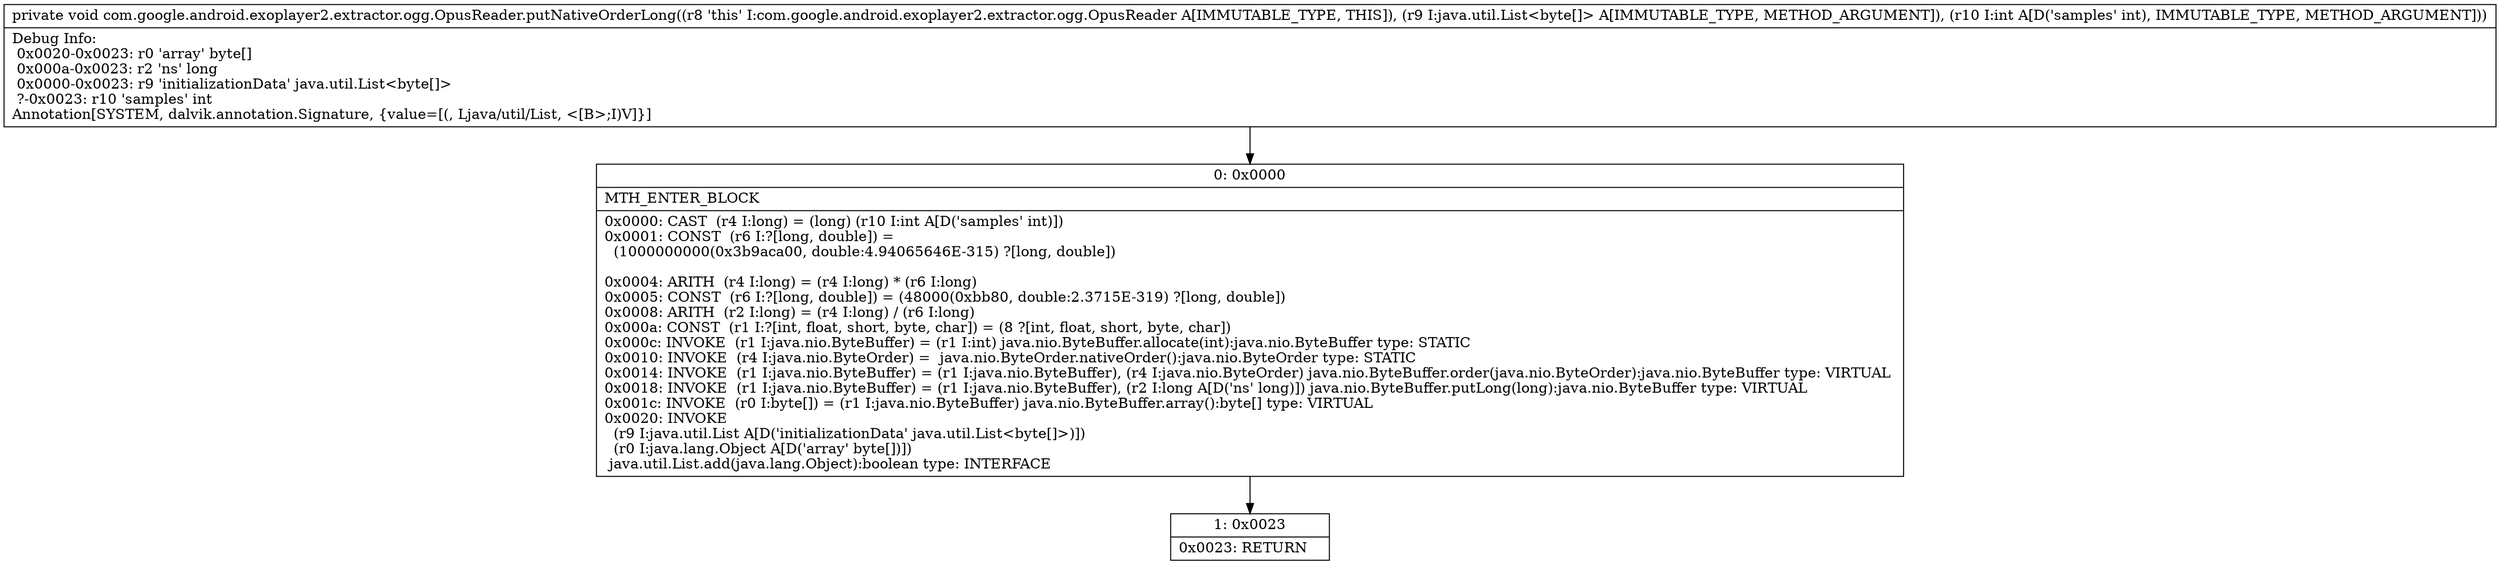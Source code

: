 digraph "CFG forcom.google.android.exoplayer2.extractor.ogg.OpusReader.putNativeOrderLong(Ljava\/util\/List;I)V" {
Node_0 [shape=record,label="{0\:\ 0x0000|MTH_ENTER_BLOCK\l|0x0000: CAST  (r4 I:long) = (long) (r10 I:int A[D('samples' int)]) \l0x0001: CONST  (r6 I:?[long, double]) = \l  (1000000000(0x3b9aca00, double:4.94065646E\-315) ?[long, double])\l \l0x0004: ARITH  (r4 I:long) = (r4 I:long) * (r6 I:long) \l0x0005: CONST  (r6 I:?[long, double]) = (48000(0xbb80, double:2.3715E\-319) ?[long, double]) \l0x0008: ARITH  (r2 I:long) = (r4 I:long) \/ (r6 I:long) \l0x000a: CONST  (r1 I:?[int, float, short, byte, char]) = (8 ?[int, float, short, byte, char]) \l0x000c: INVOKE  (r1 I:java.nio.ByteBuffer) = (r1 I:int) java.nio.ByteBuffer.allocate(int):java.nio.ByteBuffer type: STATIC \l0x0010: INVOKE  (r4 I:java.nio.ByteOrder) =  java.nio.ByteOrder.nativeOrder():java.nio.ByteOrder type: STATIC \l0x0014: INVOKE  (r1 I:java.nio.ByteBuffer) = (r1 I:java.nio.ByteBuffer), (r4 I:java.nio.ByteOrder) java.nio.ByteBuffer.order(java.nio.ByteOrder):java.nio.ByteBuffer type: VIRTUAL \l0x0018: INVOKE  (r1 I:java.nio.ByteBuffer) = (r1 I:java.nio.ByteBuffer), (r2 I:long A[D('ns' long)]) java.nio.ByteBuffer.putLong(long):java.nio.ByteBuffer type: VIRTUAL \l0x001c: INVOKE  (r0 I:byte[]) = (r1 I:java.nio.ByteBuffer) java.nio.ByteBuffer.array():byte[] type: VIRTUAL \l0x0020: INVOKE  \l  (r9 I:java.util.List A[D('initializationData' java.util.List\<byte[]\>)])\l  (r0 I:java.lang.Object A[D('array' byte[])])\l java.util.List.add(java.lang.Object):boolean type: INTERFACE \l}"];
Node_1 [shape=record,label="{1\:\ 0x0023|0x0023: RETURN   \l}"];
MethodNode[shape=record,label="{private void com.google.android.exoplayer2.extractor.ogg.OpusReader.putNativeOrderLong((r8 'this' I:com.google.android.exoplayer2.extractor.ogg.OpusReader A[IMMUTABLE_TYPE, THIS]), (r9 I:java.util.List\<byte[]\> A[IMMUTABLE_TYPE, METHOD_ARGUMENT]), (r10 I:int A[D('samples' int), IMMUTABLE_TYPE, METHOD_ARGUMENT]))  | Debug Info:\l  0x0020\-0x0023: r0 'array' byte[]\l  0x000a\-0x0023: r2 'ns' long\l  0x0000\-0x0023: r9 'initializationData' java.util.List\<byte[]\>\l  ?\-0x0023: r10 'samples' int\lAnnotation[SYSTEM, dalvik.annotation.Signature, \{value=[(, Ljava\/util\/List, \<[B\>;I)V]\}]\l}"];
MethodNode -> Node_0;
Node_0 -> Node_1;
}

